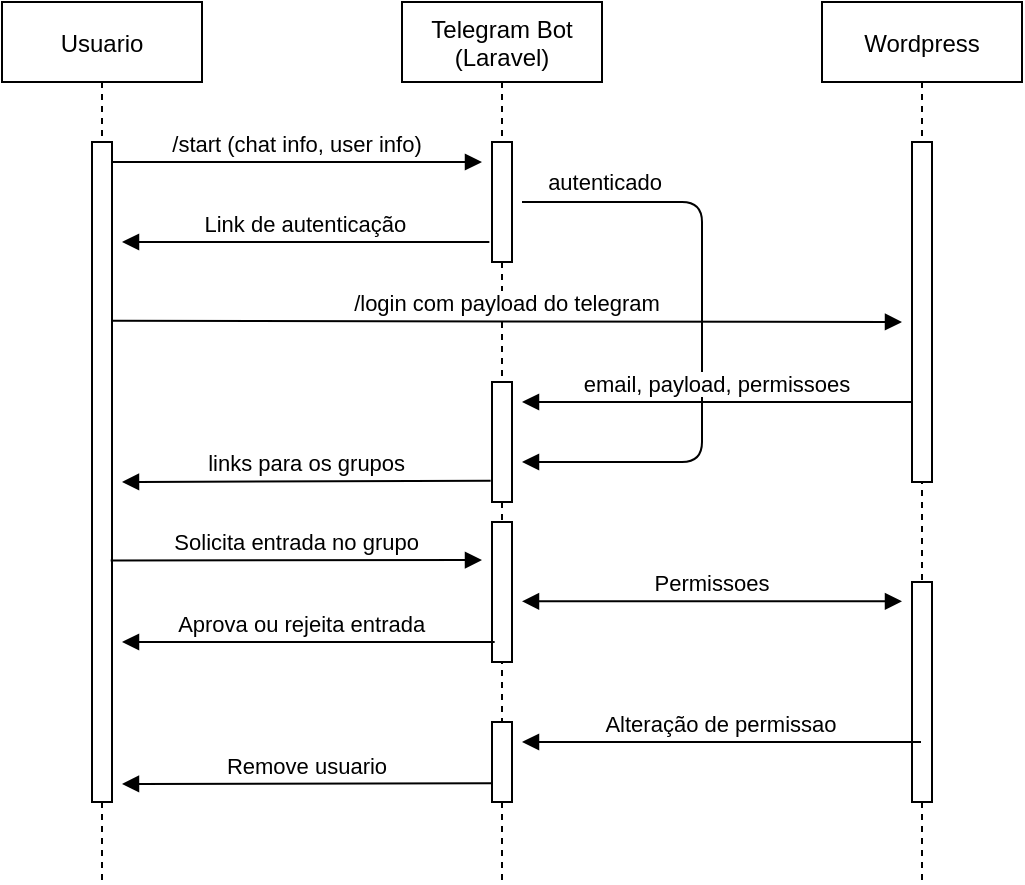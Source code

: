 <mxfile version="18.0.0" type="github">
  <diagram id="kgpKYQtTHZ0yAKxKKP6v" name="Page-1">
    <mxGraphModel dx="951" dy="418" grid="1" gridSize="10" guides="1" tooltips="1" connect="1" arrows="1" fold="1" page="1" pageScale="1" pageWidth="850" pageHeight="1100" math="0" shadow="0">
      <root>
        <mxCell id="0" />
        <mxCell id="1" parent="0" />
        <mxCell id="3nuBFxr9cyL0pnOWT2aG-1" value="Usuario" style="shape=umlLifeline;perimeter=lifelinePerimeter;container=1;collapsible=0;recursiveResize=0;rounded=0;shadow=0;strokeWidth=1;" parent="1" vertex="1">
          <mxGeometry x="190" y="80" width="100" height="440" as="geometry" />
        </mxCell>
        <mxCell id="3nuBFxr9cyL0pnOWT2aG-2" value="" style="points=[];perimeter=orthogonalPerimeter;rounded=0;shadow=0;strokeWidth=1;" parent="3nuBFxr9cyL0pnOWT2aG-1" vertex="1">
          <mxGeometry x="45" y="70" width="10" height="330" as="geometry" />
        </mxCell>
        <mxCell id="3nuBFxr9cyL0pnOWT2aG-5" value="Telegram Bot&#xa;(Laravel)" style="shape=umlLifeline;perimeter=lifelinePerimeter;container=1;collapsible=0;recursiveResize=0;rounded=0;shadow=0;strokeWidth=1;" parent="1" vertex="1">
          <mxGeometry x="390" y="80" width="100" height="440" as="geometry" />
        </mxCell>
        <mxCell id="3nuBFxr9cyL0pnOWT2aG-6" value="" style="points=[];perimeter=orthogonalPerimeter;rounded=0;shadow=0;strokeWidth=1;" parent="3nuBFxr9cyL0pnOWT2aG-5" vertex="1">
          <mxGeometry x="45" y="70" width="10" height="60" as="geometry" />
        </mxCell>
        <mxCell id="jnw9LeXIZq_GyCrHe3j8-10" value="" style="points=[];perimeter=orthogonalPerimeter;rounded=0;shadow=0;strokeWidth=1;" vertex="1" parent="3nuBFxr9cyL0pnOWT2aG-5">
          <mxGeometry x="45" y="190" width="10" height="60" as="geometry" />
        </mxCell>
        <mxCell id="jnw9LeXIZq_GyCrHe3j8-11" value="" style="points=[];perimeter=orthogonalPerimeter;rounded=0;shadow=0;strokeWidth=1;" vertex="1" parent="3nuBFxr9cyL0pnOWT2aG-5">
          <mxGeometry x="45" y="260" width="10" height="70" as="geometry" />
        </mxCell>
        <mxCell id="jnw9LeXIZq_GyCrHe3j8-19" value="" style="verticalAlign=bottom;endArrow=block;shadow=0;strokeWidth=1;" edge="1" parent="3nuBFxr9cyL0pnOWT2aG-5">
          <mxGeometry relative="1" as="geometry">
            <mxPoint x="60" y="100" as="sourcePoint" />
            <mxPoint x="60" y="230" as="targetPoint" />
            <Array as="points">
              <mxPoint x="150" y="100" />
              <mxPoint x="150" y="230" />
            </Array>
          </mxGeometry>
        </mxCell>
        <mxCell id="jnw9LeXIZq_GyCrHe3j8-20" value="autenticado" style="edgeLabel;html=1;align=center;verticalAlign=middle;resizable=0;points=[];" vertex="1" connectable="0" parent="jnw9LeXIZq_GyCrHe3j8-19">
          <mxGeometry x="-0.79" y="1" relative="1" as="geometry">
            <mxPoint x="8" y="-9" as="offset" />
          </mxGeometry>
        </mxCell>
        <mxCell id="jnw9LeXIZq_GyCrHe3j8-22" value="" style="points=[];perimeter=orthogonalPerimeter;rounded=0;shadow=0;strokeWidth=1;" vertex="1" parent="3nuBFxr9cyL0pnOWT2aG-5">
          <mxGeometry x="45" y="360" width="10" height="40" as="geometry" />
        </mxCell>
        <mxCell id="3nuBFxr9cyL0pnOWT2aG-8" value="/start (chat info, user info)" style="verticalAlign=bottom;endArrow=block;shadow=0;strokeWidth=1;" parent="1" source="3nuBFxr9cyL0pnOWT2aG-2" edge="1">
          <mxGeometry relative="1" as="geometry">
            <mxPoint x="355" y="160" as="sourcePoint" />
            <mxPoint x="430" y="160" as="targetPoint" />
          </mxGeometry>
        </mxCell>
        <mxCell id="3nuBFxr9cyL0pnOWT2aG-9" value="Link de autenticação" style="verticalAlign=bottom;endArrow=block;entryX=1;entryY=0;shadow=0;strokeWidth=1;exitX=-0.133;exitY=0.833;exitDx=0;exitDy=0;exitPerimeter=0;" parent="1" source="3nuBFxr9cyL0pnOWT2aG-6" edge="1">
          <mxGeometry relative="1" as="geometry">
            <mxPoint x="320" y="200" as="sourcePoint" />
            <mxPoint x="250" y="200" as="targetPoint" />
          </mxGeometry>
        </mxCell>
        <mxCell id="jnw9LeXIZq_GyCrHe3j8-3" value="Wordpress" style="shape=umlLifeline;perimeter=lifelinePerimeter;container=1;collapsible=0;recursiveResize=0;rounded=0;shadow=0;strokeWidth=1;" vertex="1" parent="1">
          <mxGeometry x="600" y="80" width="100" height="440" as="geometry" />
        </mxCell>
        <mxCell id="jnw9LeXIZq_GyCrHe3j8-4" value="" style="points=[];perimeter=orthogonalPerimeter;rounded=0;shadow=0;strokeWidth=1;" vertex="1" parent="jnw9LeXIZq_GyCrHe3j8-3">
          <mxGeometry x="45" y="70" width="10" height="170" as="geometry" />
        </mxCell>
        <mxCell id="jnw9LeXIZq_GyCrHe3j8-14" value="" style="points=[];perimeter=orthogonalPerimeter;rounded=0;shadow=0;strokeWidth=1;" vertex="1" parent="jnw9LeXIZq_GyCrHe3j8-3">
          <mxGeometry x="45" y="290" width="10" height="110" as="geometry" />
        </mxCell>
        <mxCell id="jnw9LeXIZq_GyCrHe3j8-7" value="/login com payload do telegram" style="verticalAlign=bottom;endArrow=block;shadow=0;strokeWidth=1;exitX=1;exitY=0.271;exitDx=0;exitDy=0;exitPerimeter=0;" edge="1" parent="1" source="3nuBFxr9cyL0pnOWT2aG-2">
          <mxGeometry relative="1" as="geometry">
            <mxPoint x="250" y="240" as="sourcePoint" />
            <mxPoint x="640" y="240" as="targetPoint" />
          </mxGeometry>
        </mxCell>
        <mxCell id="jnw9LeXIZq_GyCrHe3j8-8" value="email, payload, permissoes" style="verticalAlign=bottom;endArrow=block;shadow=0;strokeWidth=1;exitX=0;exitY=0.765;exitDx=0;exitDy=0;exitPerimeter=0;" edge="1" parent="1" source="jnw9LeXIZq_GyCrHe3j8-4">
          <mxGeometry relative="1" as="geometry">
            <mxPoint x="640" y="280" as="sourcePoint" />
            <mxPoint x="450" y="280" as="targetPoint" />
            <Array as="points">
              <mxPoint x="480" y="280" />
            </Array>
          </mxGeometry>
        </mxCell>
        <mxCell id="jnw9LeXIZq_GyCrHe3j8-9" value="links para os grupos" style="verticalAlign=bottom;endArrow=block;shadow=0;strokeWidth=1;exitX=-0.067;exitY=0.822;exitDx=0;exitDy=0;exitPerimeter=0;" edge="1" parent="1" source="jnw9LeXIZq_GyCrHe3j8-10">
          <mxGeometry relative="1" as="geometry">
            <mxPoint x="390" y="320" as="sourcePoint" />
            <mxPoint x="250" y="320" as="targetPoint" />
          </mxGeometry>
        </mxCell>
        <mxCell id="jnw9LeXIZq_GyCrHe3j8-12" value="Solicita entrada no grupo" style="verticalAlign=bottom;endArrow=block;shadow=0;strokeWidth=1;exitX=0.933;exitY=0.634;exitDx=0;exitDy=0;exitPerimeter=0;" edge="1" parent="1" source="3nuBFxr9cyL0pnOWT2aG-2">
          <mxGeometry relative="1" as="geometry">
            <mxPoint x="250" y="360" as="sourcePoint" />
            <mxPoint x="430" y="359" as="targetPoint" />
          </mxGeometry>
        </mxCell>
        <mxCell id="jnw9LeXIZq_GyCrHe3j8-15" value="Aprova ou rejeita entrada" style="verticalAlign=bottom;endArrow=block;shadow=0;strokeWidth=1;exitX=0.133;exitY=0.857;exitDx=0;exitDy=0;exitPerimeter=0;" edge="1" parent="1" source="jnw9LeXIZq_GyCrHe3j8-11">
          <mxGeometry x="0.034" relative="1" as="geometry">
            <mxPoint x="430" y="400" as="sourcePoint" />
            <mxPoint x="250" y="400" as="targetPoint" />
            <Array as="points" />
            <mxPoint as="offset" />
          </mxGeometry>
        </mxCell>
        <mxCell id="jnw9LeXIZq_GyCrHe3j8-16" value="Alteração de permissao" style="verticalAlign=bottom;endArrow=block;shadow=0;strokeWidth=1;" edge="1" parent="1" source="jnw9LeXIZq_GyCrHe3j8-3">
          <mxGeometry relative="1" as="geometry">
            <mxPoint x="455" y="410" as="sourcePoint" />
            <mxPoint x="450" y="450" as="targetPoint" />
            <Array as="points">
              <mxPoint x="540" y="450" />
            </Array>
          </mxGeometry>
        </mxCell>
        <mxCell id="jnw9LeXIZq_GyCrHe3j8-17" value="Remove usuario" style="verticalAlign=bottom;endArrow=block;shadow=0;strokeWidth=1;exitX=0;exitY=0.767;exitDx=0;exitDy=0;exitPerimeter=0;" edge="1" parent="1" source="jnw9LeXIZq_GyCrHe3j8-22">
          <mxGeometry relative="1" as="geometry">
            <mxPoint x="430" y="471" as="sourcePoint" />
            <mxPoint x="250" y="471" as="targetPoint" />
          </mxGeometry>
        </mxCell>
        <mxCell id="jnw9LeXIZq_GyCrHe3j8-13" value="Permissoes" style="verticalAlign=bottom;endArrow=block;shadow=0;strokeWidth=1;strokeColor=default;startArrow=block;startFill=1;" edge="1" parent="1">
          <mxGeometry relative="1" as="geometry">
            <mxPoint x="450" y="379.67" as="sourcePoint" />
            <mxPoint x="640" y="379.67" as="targetPoint" />
            <Array as="points">
              <mxPoint x="640" y="379.67" />
            </Array>
          </mxGeometry>
        </mxCell>
      </root>
    </mxGraphModel>
  </diagram>
</mxfile>
